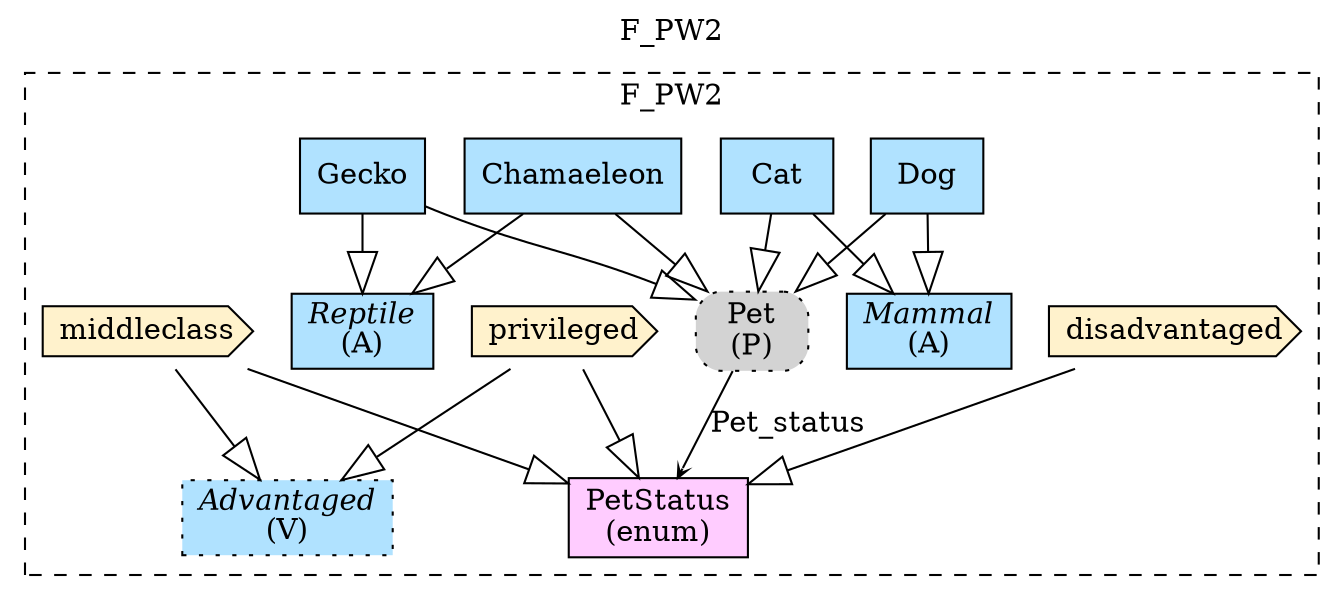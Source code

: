 digraph {graph[label=F_PW2,labelloc=tl,labelfontsize=12];
subgraph cluster_F_PW2{style=dashed;label=F_PW2;
"disadvantaged"[shape=cds,fillcolor="#FFF2CC",style = filled,label="disadvantaged"];
"PetStatus"[shape=record,fillcolor="#FFCCFF",style = filled,label="PetStatus\l(enum)"];
"PPet"[shape=box,fillcolor=lightgray,style ="rounded,filled,dotted",label=<Pet<br/>(P)>];
"Dog"[shape=record,fillcolor=lightskyblue1,style = filled,label="Dog"];
"Cat"[shape=record,fillcolor=lightskyblue1,style = filled,label="Cat"];
"Mammal"[shape=record,fillcolor=lightskyblue1,style = filled,label=<{<I>Mammal</I><br/>(A)}>];
"Chamaeleon"[shape=record,fillcolor=lightskyblue1,style = filled,label="Chamaeleon"];
"Gecko"[shape=record,fillcolor=lightskyblue1,style = filled,label="Gecko"];
"Reptile"[shape=record,fillcolor=lightskyblue1,style = filled,label=<{<I>Reptile</I><br/>(A)}>];
"privileged"[shape=cds,fillcolor="#FFF2CC",style = filled,label="privileged"];
"middleclass"[shape=cds,fillcolor="#FFF2CC",style = filled,label="middleclass"];
"Advantaged"[shape=record,fillcolor=lightskyblue1,style ="filled,dotted",label=<{<I>Advantaged</I><br/>(V)}>];

"privileged"->"PetStatus"[arrowhead=onormal,arrowsize=2.0];
"middleclass"->"PetStatus"[arrowhead=onormal,arrowsize=2.0];
"disadvantaged"->"PetStatus"[arrowhead=onormal,arrowsize=2.0];
"PPet"->"PetStatus"[label="Pet_status",arrowhead=vee,headlabel="",arrowsize=.5];
"Dog"->"PPet"[arrowhead=onormal,arrowsize=2.0];
"Cat"->"PPet"[arrowhead=onormal,arrowsize=2.0];
"Chamaeleon"->"PPet"[arrowhead=onormal,arrowsize=2.0];
"Gecko"->"PPet"[arrowhead=onormal,arrowsize=2.0];
"Dog"->"Mammal"[arrowhead=onormal,arrowsize=2.0];
"Cat"->"Mammal"[arrowhead=onormal,arrowsize=2.0];
"Chamaeleon"->"Reptile"[arrowhead=onormal,arrowsize=2.0];
"Gecko"->"Reptile"[arrowhead=onormal,arrowsize=2.0];
"privileged"->"Advantaged"[arrowhead=onormal,arrowsize=2.0];
"middleclass"->"Advantaged"[arrowhead=onormal,arrowsize=2.0];

}

}